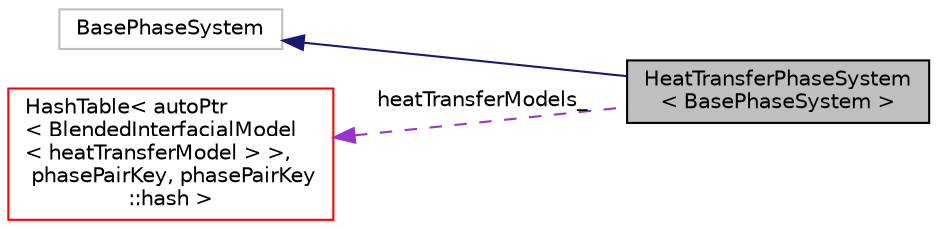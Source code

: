 digraph "HeatTransferPhaseSystem&lt; BasePhaseSystem &gt;"
{
  bgcolor="transparent";
  edge [fontname="Helvetica",fontsize="10",labelfontname="Helvetica",labelfontsize="10"];
  node [fontname="Helvetica",fontsize="10",shape=record];
  rankdir="LR";
  Node1 [label="HeatTransferPhaseSystem\l\< BasePhaseSystem \>",height=0.2,width=0.4,color="black", fillcolor="grey75", style="filled", fontcolor="black"];
  Node2 -> Node1 [dir="back",color="midnightblue",fontsize="10",style="solid",fontname="Helvetica"];
  Node2 [label="BasePhaseSystem",height=0.2,width=0.4,color="grey75"];
  Node3 -> Node1 [dir="back",color="darkorchid3",fontsize="10",style="dashed",label=" heatTransferModels_" ,fontname="Helvetica"];
  Node3 [label="HashTable\< autoPtr\l\< BlendedInterfacialModel\l\< heatTransferModel \> \>,\l phasePairKey, phasePairKey\l::hash \>",height=0.2,width=0.4,color="red",URL="$a01001.html"];
}
